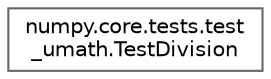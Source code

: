 digraph "Graphical Class Hierarchy"
{
 // LATEX_PDF_SIZE
  bgcolor="transparent";
  edge [fontname=Helvetica,fontsize=10,labelfontname=Helvetica,labelfontsize=10];
  node [fontname=Helvetica,fontsize=10,shape=box,height=0.2,width=0.4];
  rankdir="LR";
  Node0 [id="Node000000",label="numpy.core.tests.test\l_umath.TestDivision",height=0.2,width=0.4,color="grey40", fillcolor="white", style="filled",URL="$d0/dd7/classnumpy_1_1core_1_1tests_1_1test__umath_1_1TestDivision.html",tooltip=" "];
}
